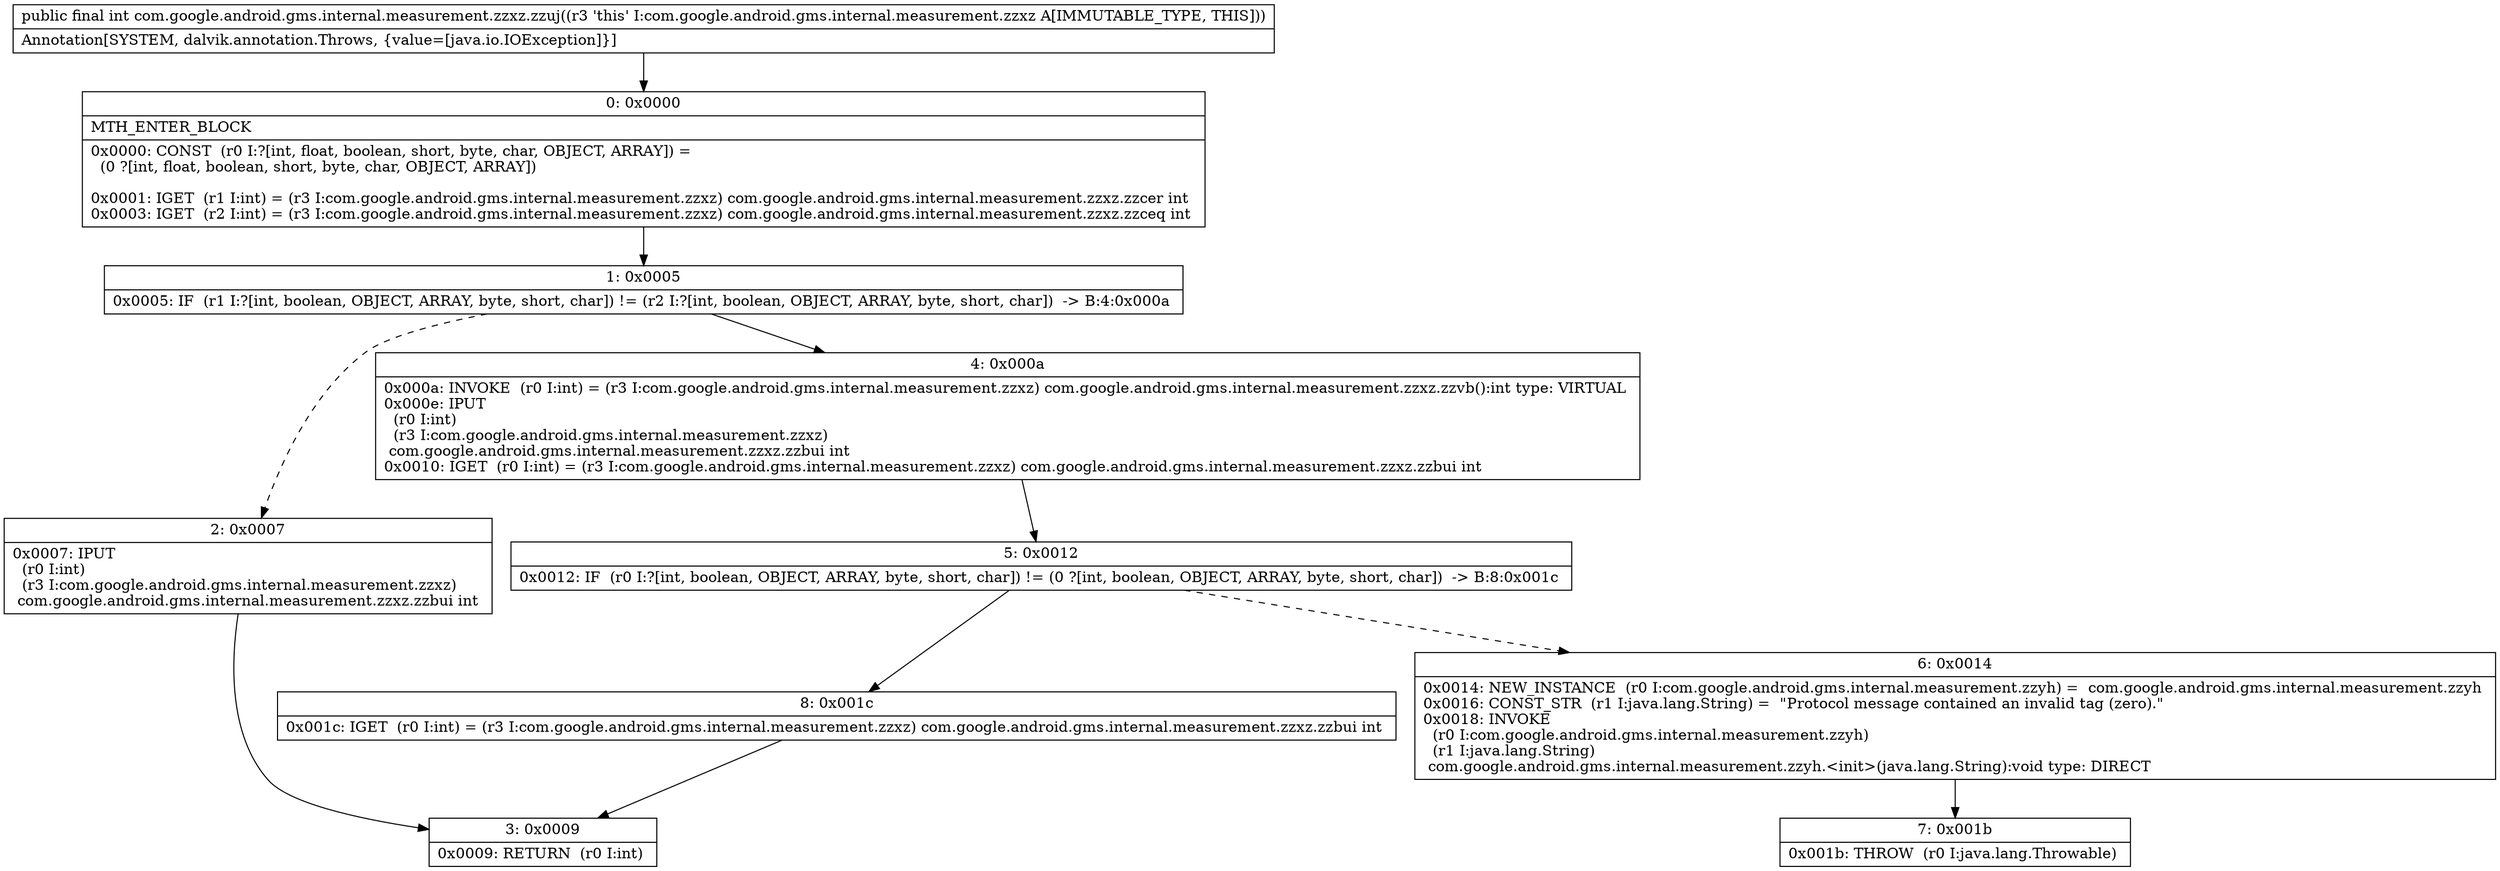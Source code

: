 digraph "CFG forcom.google.android.gms.internal.measurement.zzxz.zzuj()I" {
Node_0 [shape=record,label="{0\:\ 0x0000|MTH_ENTER_BLOCK\l|0x0000: CONST  (r0 I:?[int, float, boolean, short, byte, char, OBJECT, ARRAY]) = \l  (0 ?[int, float, boolean, short, byte, char, OBJECT, ARRAY])\l \l0x0001: IGET  (r1 I:int) = (r3 I:com.google.android.gms.internal.measurement.zzxz) com.google.android.gms.internal.measurement.zzxz.zzcer int \l0x0003: IGET  (r2 I:int) = (r3 I:com.google.android.gms.internal.measurement.zzxz) com.google.android.gms.internal.measurement.zzxz.zzceq int \l}"];
Node_1 [shape=record,label="{1\:\ 0x0005|0x0005: IF  (r1 I:?[int, boolean, OBJECT, ARRAY, byte, short, char]) != (r2 I:?[int, boolean, OBJECT, ARRAY, byte, short, char])  \-\> B:4:0x000a \l}"];
Node_2 [shape=record,label="{2\:\ 0x0007|0x0007: IPUT  \l  (r0 I:int)\l  (r3 I:com.google.android.gms.internal.measurement.zzxz)\l com.google.android.gms.internal.measurement.zzxz.zzbui int \l}"];
Node_3 [shape=record,label="{3\:\ 0x0009|0x0009: RETURN  (r0 I:int) \l}"];
Node_4 [shape=record,label="{4\:\ 0x000a|0x000a: INVOKE  (r0 I:int) = (r3 I:com.google.android.gms.internal.measurement.zzxz) com.google.android.gms.internal.measurement.zzxz.zzvb():int type: VIRTUAL \l0x000e: IPUT  \l  (r0 I:int)\l  (r3 I:com.google.android.gms.internal.measurement.zzxz)\l com.google.android.gms.internal.measurement.zzxz.zzbui int \l0x0010: IGET  (r0 I:int) = (r3 I:com.google.android.gms.internal.measurement.zzxz) com.google.android.gms.internal.measurement.zzxz.zzbui int \l}"];
Node_5 [shape=record,label="{5\:\ 0x0012|0x0012: IF  (r0 I:?[int, boolean, OBJECT, ARRAY, byte, short, char]) != (0 ?[int, boolean, OBJECT, ARRAY, byte, short, char])  \-\> B:8:0x001c \l}"];
Node_6 [shape=record,label="{6\:\ 0x0014|0x0014: NEW_INSTANCE  (r0 I:com.google.android.gms.internal.measurement.zzyh) =  com.google.android.gms.internal.measurement.zzyh \l0x0016: CONST_STR  (r1 I:java.lang.String) =  \"Protocol message contained an invalid tag (zero).\" \l0x0018: INVOKE  \l  (r0 I:com.google.android.gms.internal.measurement.zzyh)\l  (r1 I:java.lang.String)\l com.google.android.gms.internal.measurement.zzyh.\<init\>(java.lang.String):void type: DIRECT \l}"];
Node_7 [shape=record,label="{7\:\ 0x001b|0x001b: THROW  (r0 I:java.lang.Throwable) \l}"];
Node_8 [shape=record,label="{8\:\ 0x001c|0x001c: IGET  (r0 I:int) = (r3 I:com.google.android.gms.internal.measurement.zzxz) com.google.android.gms.internal.measurement.zzxz.zzbui int \l}"];
MethodNode[shape=record,label="{public final int com.google.android.gms.internal.measurement.zzxz.zzuj((r3 'this' I:com.google.android.gms.internal.measurement.zzxz A[IMMUTABLE_TYPE, THIS]))  | Annotation[SYSTEM, dalvik.annotation.Throws, \{value=[java.io.IOException]\}]\l}"];
MethodNode -> Node_0;
Node_0 -> Node_1;
Node_1 -> Node_2[style=dashed];
Node_1 -> Node_4;
Node_2 -> Node_3;
Node_4 -> Node_5;
Node_5 -> Node_6[style=dashed];
Node_5 -> Node_8;
Node_6 -> Node_7;
Node_8 -> Node_3;
}

